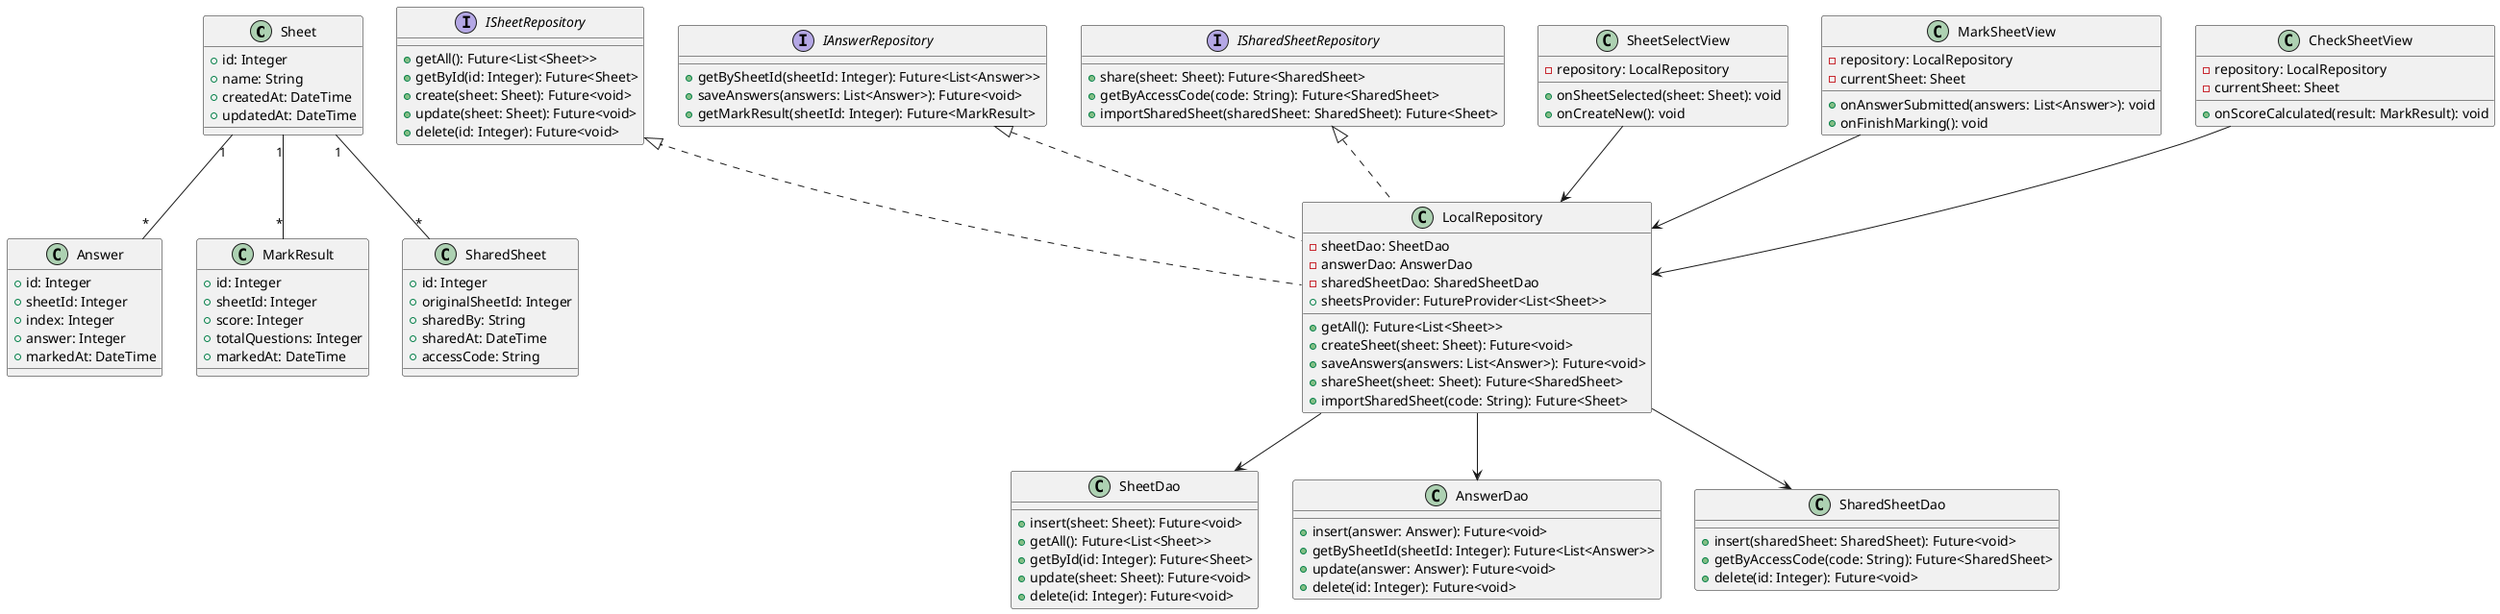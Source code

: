 @startuml
'https://plantuml.com/class-diagram

' エンティティ
class Sheet {
  +id: Integer
  +name: String
  +createdAt: DateTime
  +updatedAt: DateTime
}

class Answer {
  +id: Integer
  +sheetId: Integer
  +index: Integer
  +answer: Integer
  +markedAt: DateTime
}

class MarkResult {
  +id: Integer
  +sheetId: Integer
  +score: Integer
  +totalQuestions: Integer
  +markedAt: DateTime
}

class SharedSheet {
  +id: Integer
  +originalSheetId: Integer
  +sharedBy: String
  +sharedAt: DateTime
  +accessCode: String
}

' リポジトリ
interface ISheetRepository {
  +getAll(): Future<List<Sheet>>
  +getById(id: Integer): Future<Sheet>
  +create(sheet: Sheet): Future<void>
  +update(sheet: Sheet): Future<void>
  +delete(id: Integer): Future<void>
}

interface IAnswerRepository {
  +getBySheetId(sheetId: Integer): Future<List<Answer>>
  +saveAnswers(answers: List<Answer>): Future<void>
  +getMarkResult(sheetId: Integer): Future<MarkResult>
}

interface ISharedSheetRepository {
  +share(sheet: Sheet): Future<SharedSheet>
  +getByAccessCode(code: String): Future<SharedSheet>
  +importSharedSheet(sharedSheet: SharedSheet): Future<Sheet>
}

' データアクセス
class SheetDao {
  +insert(sheet: Sheet): Future<void>
  +getAll(): Future<List<Sheet>>
  +getById(id: Integer): Future<Sheet>
  +update(sheet: Sheet): Future<void>
  +delete(id: Integer): Future<void>
}

class AnswerDao {
  +insert(answer: Answer): Future<void>
  +getBySheetId(sheetId: Integer): Future<List<Answer>>
  +update(answer: Answer): Future<void>
  +delete(id: Integer): Future<void>
}

class SharedSheetDao {
  +insert(sharedSheet: SharedSheet): Future<void>
  +getByAccessCode(code: String): Future<SharedSheet>
  +delete(id: Integer): Future<void>
}

' リポジトリ実装
class LocalRepository {
  -sheetDao: SheetDao
  -answerDao: AnswerDao
  -sharedSheetDao: SharedSheetDao
  +sheetsProvider: FutureProvider<List<Sheet>>
  +getAll(): Future<List<Sheet>>
  +createSheet(sheet: Sheet): Future<void>
  +saveAnswers(answers: List<Answer>): Future<void>
  +shareSheet(sheet: Sheet): Future<SharedSheet>
  +importSharedSheet(code: String): Future<Sheet>
}

' ビュー
class SheetSelectView {
  -repository: LocalRepository
  +onSheetSelected(sheet: Sheet): void
  +onCreateNew(): void
}

class MarkSheetView {
  -repository: LocalRepository
  -currentSheet: Sheet
  +onAnswerSubmitted(answers: List<Answer>): void
  +onFinishMarking(): void
}

class CheckSheetView {
  -repository: LocalRepository
  -currentSheet: Sheet
  +onScoreCalculated(result: MarkResult): void
}

' リレーションシップ
Sheet "1" -- "*" Answer
Sheet "1" -- "*" MarkResult
Sheet "1" -- "*" SharedSheet

ISheetRepository <|.. LocalRepository
IAnswerRepository <|.. LocalRepository
ISharedSheetRepository <|.. LocalRepository

LocalRepository --> SheetDao
LocalRepository --> AnswerDao
LocalRepository --> SharedSheetDao

SheetSelectView --> LocalRepository
MarkSheetView --> LocalRepository
CheckSheetView --> LocalRepository

@enduml